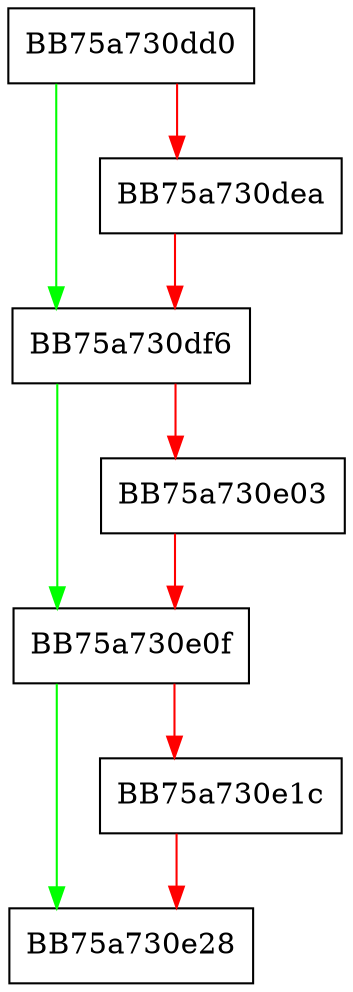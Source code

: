 digraph FindClose {
  node [shape="box"];
  graph [splines=ortho];
  BB75a730dd0 -> BB75a730df6 [color="green"];
  BB75a730dd0 -> BB75a730dea [color="red"];
  BB75a730dea -> BB75a730df6 [color="red"];
  BB75a730df6 -> BB75a730e0f [color="green"];
  BB75a730df6 -> BB75a730e03 [color="red"];
  BB75a730e03 -> BB75a730e0f [color="red"];
  BB75a730e0f -> BB75a730e28 [color="green"];
  BB75a730e0f -> BB75a730e1c [color="red"];
  BB75a730e1c -> BB75a730e28 [color="red"];
}